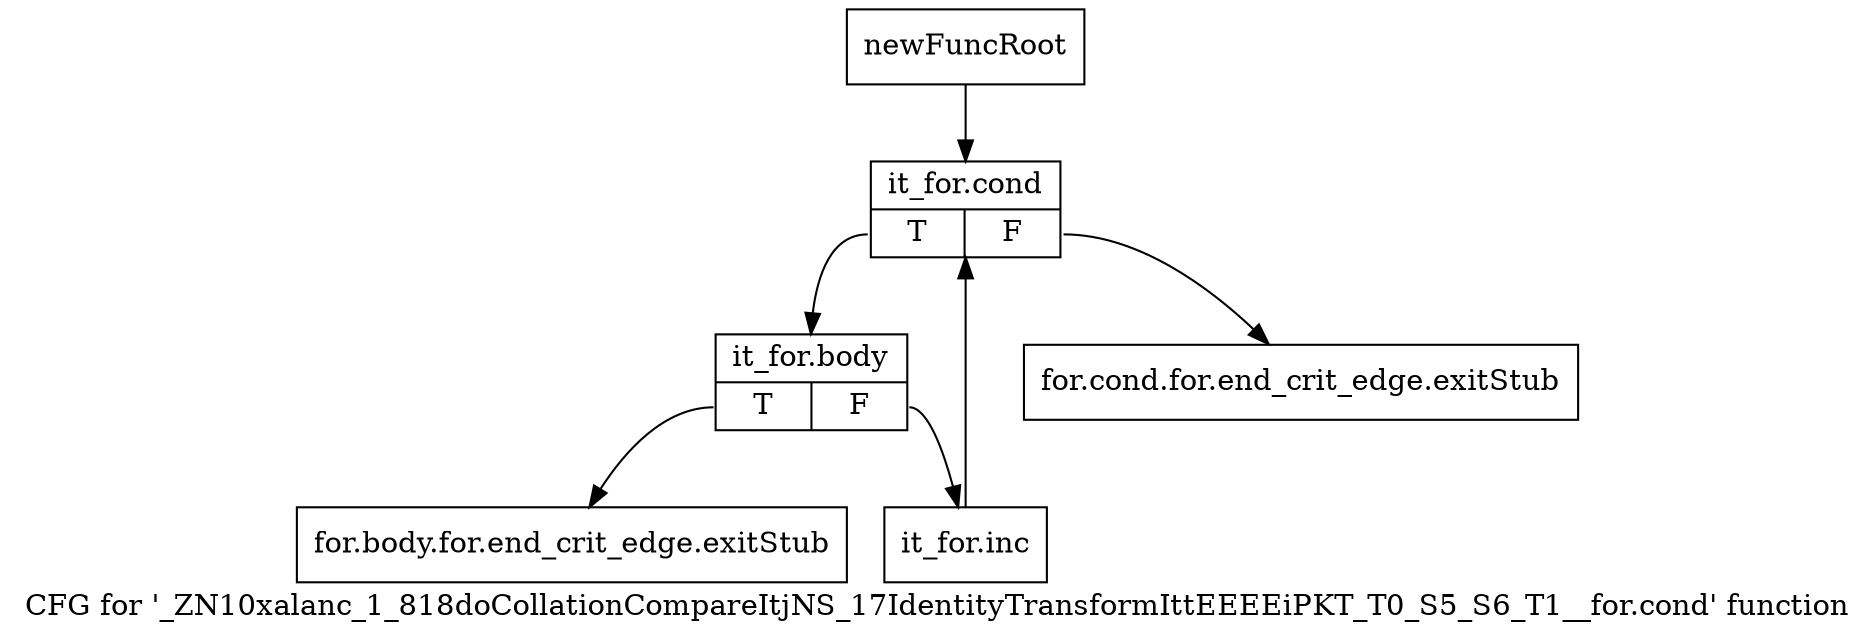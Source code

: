 digraph "CFG for '_ZN10xalanc_1_818doCollationCompareItjNS_17IdentityTransformIttEEEEiPKT_T0_S5_S6_T1__for.cond' function" {
	label="CFG for '_ZN10xalanc_1_818doCollationCompareItjNS_17IdentityTransformIttEEEEiPKT_T0_S5_S6_T1__for.cond' function";

	Node0x9d43e10 [shape=record,label="{newFuncRoot}"];
	Node0x9d43e10 -> Node0x9d43f00;
	Node0x9d43e60 [shape=record,label="{for.cond.for.end_crit_edge.exitStub}"];
	Node0x9d43eb0 [shape=record,label="{for.body.for.end_crit_edge.exitStub}"];
	Node0x9d43f00 [shape=record,label="{it_for.cond|{<s0>T|<s1>F}}"];
	Node0x9d43f00:s0 -> Node0x9d43f50;
	Node0x9d43f00:s1 -> Node0x9d43e60;
	Node0x9d43f50 [shape=record,label="{it_for.body|{<s0>T|<s1>F}}"];
	Node0x9d43f50:s0 -> Node0x9d43eb0;
	Node0x9d43f50:s1 -> Node0x9d43fa0;
	Node0x9d43fa0 [shape=record,label="{it_for.inc}"];
	Node0x9d43fa0 -> Node0x9d43f00;
}
